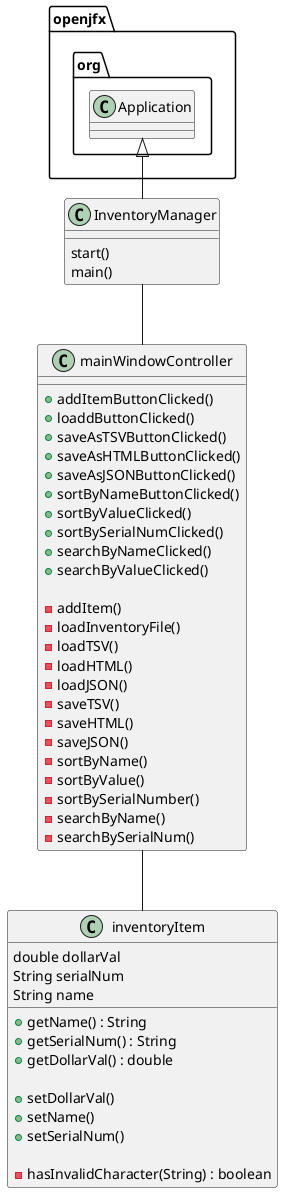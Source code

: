 @startuml
class InventoryManager
{
    start()
    main()
}

class mainWindowController
{
    + addItemButtonClicked()
    + loaddButtonClicked()
    + saveAsTSVButtonClicked()
    + saveAsHTMLButtonClicked()
    + saveAsJSONButtonClicked()
    + sortByNameButtonClicked()
    + sortByValueClicked()
    + sortBySerialNumClicked()
    + searchByNameClicked()
    + searchByValueClicked()

    - addItem()
    - loadInventoryFile()
    - loadTSV()
    - loadHTML()
    - loadJSON()
    - saveTSV()
    - saveHTML()
    - saveJSON()
    - sortByName()
    - sortByValue()
    - sortBySerialNumber()
    - searchByName()
    - searchBySerialNum()
}

class inventoryItem
{
    double dollarVal
    String serialNum
    String name

    + getName() : String
    + getSerialNum() : String
    + getDollarVal() : double

    + setDollarVal()
    + setName()
    + setSerialNum()

    - hasInvalidCharacter(String) : boolean
}



openjfx.org.Application <|-- InventoryManager
InventoryManager -- mainWindowController
mainWindowController -- inventoryItem
@enduml